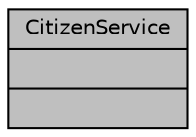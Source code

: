 digraph "CitizenService"
{
 // LATEX_PDF_SIZE
  bgcolor="transparent";
  edge [fontname="Helvetica",fontsize="10",labelfontname="Helvetica",labelfontsize="10"];
  node [fontname="Helvetica",fontsize="10",shape=record];
  Node1 [label="{CitizenService\n||}",height=0.2,width=0.4,color="black", fillcolor="grey75", style="filled", fontcolor="black",tooltip="Datos de información de ingresar solicitud."];
}
